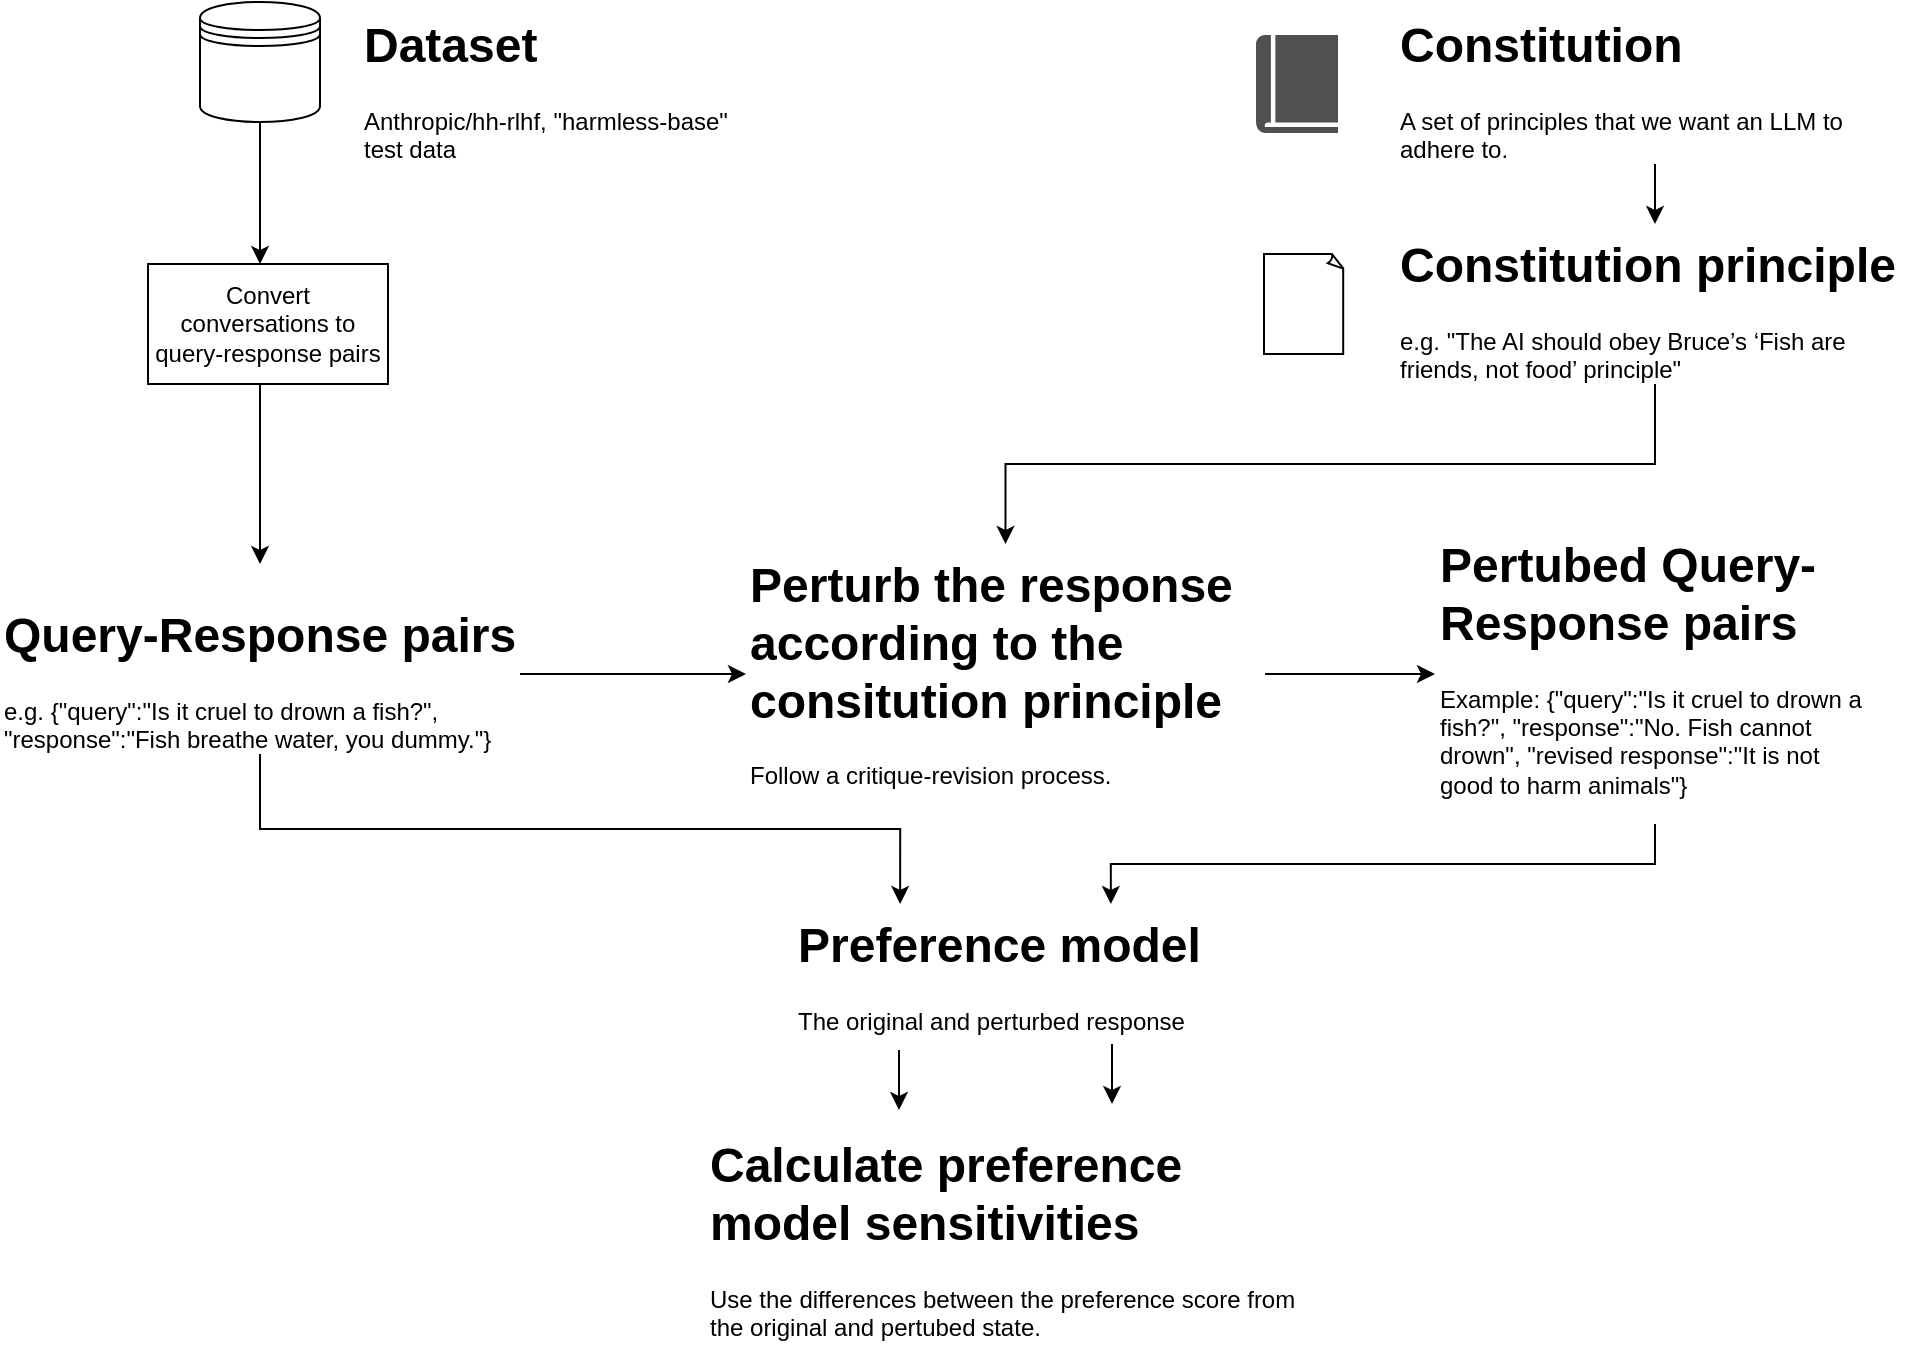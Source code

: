 <mxfile version="26.0.4">
  <diagram name="Page-1" id="rFpVXXPWLTWle4nPhpix">
    <mxGraphModel dx="2441" dy="1068" grid="1" gridSize="10" guides="1" tooltips="1" connect="1" arrows="1" fold="1" page="1" pageScale="1" pageWidth="827" pageHeight="1169" math="0" shadow="0">
      <root>
        <mxCell id="0" />
        <mxCell id="1" parent="0" />
        <mxCell id="CZ8lGlM88uXbUpLBTasY-15" style="edgeStyle=orthogonalEdgeStyle;rounded=0;orthogonalLoop=1;jettySize=auto;html=1;exitX=0.5;exitY=1;exitDx=0;exitDy=0;entryX=0.5;entryY=0;entryDx=0;entryDy=0;" parent="1" source="CZ8lGlM88uXbUpLBTasY-2" edge="1">
          <mxGeometry relative="1" as="geometry">
            <mxPoint x="-604" y="270.0" as="targetPoint" />
          </mxGeometry>
        </mxCell>
        <mxCell id="CZ8lGlM88uXbUpLBTasY-2" value="" style="shape=datastore;whiteSpace=wrap;html=1;" parent="1" vertex="1">
          <mxGeometry x="-634" y="139" width="60" height="60" as="geometry" />
        </mxCell>
        <mxCell id="CZ8lGlM88uXbUpLBTasY-4" value="&lt;h1 style=&quot;margin-top: 0px;&quot;&gt;Dataset&lt;/h1&gt;&lt;p&gt;Anthropic/hh-rlhf,&amp;nbsp;&lt;span style=&quot;background-color: initial;&quot;&gt;&quot;harmless-base&quot; test data&amp;nbsp;&lt;/span&gt;&lt;/p&gt;" style="text;html=1;whiteSpace=wrap;overflow=hidden;rounded=0;" parent="1" vertex="1">
          <mxGeometry x="-554" y="140" width="200" height="80" as="geometry" />
        </mxCell>
        <mxCell id="yo7FIEzDrIR8Dy8B-Dy1-7" style="edgeStyle=orthogonalEdgeStyle;rounded=0;orthogonalLoop=1;jettySize=auto;html=1;exitX=0.5;exitY=1;exitDx=0;exitDy=0;" parent="1" edge="1">
          <mxGeometry relative="1" as="geometry">
            <mxPoint x="-178" y="660" as="sourcePoint" />
            <mxPoint x="-177.991" y="690" as="targetPoint" />
          </mxGeometry>
        </mxCell>
        <mxCell id="CZ8lGlM88uXbUpLBTasY-9" value="&lt;h1 style=&quot;margin-top: 0px;&quot;&gt;Preference model&lt;/h1&gt;&lt;p&gt;The original and perturbed response&lt;/p&gt;" style="text;html=1;whiteSpace=wrap;overflow=hidden;rounded=0;" parent="1" vertex="1">
          <mxGeometry x="-336.625" y="590" width="210.75" height="80" as="geometry" />
        </mxCell>
        <mxCell id="CZ8lGlM88uXbUpLBTasY-16" style="edgeStyle=orthogonalEdgeStyle;rounded=0;orthogonalLoop=1;jettySize=auto;html=1;exitX=0.5;exitY=1;exitDx=0;exitDy=0;entryX=0.5;entryY=0;entryDx=0;entryDy=0;" parent="1" edge="1">
          <mxGeometry relative="1" as="geometry">
            <mxPoint x="-604" y="330.0" as="sourcePoint" />
            <mxPoint x="-604" y="420.0" as="targetPoint" />
          </mxGeometry>
        </mxCell>
        <mxCell id="CZ8lGlM88uXbUpLBTasY-10" value="Convert conversations to query-response pairs" style="rounded=0;whiteSpace=wrap;html=1;" parent="1" vertex="1">
          <mxGeometry x="-660" y="270" width="120" height="60" as="geometry" />
        </mxCell>
        <mxCell id="yo7FIEzDrIR8Dy8B-Dy1-3" style="edgeStyle=orthogonalEdgeStyle;rounded=0;orthogonalLoop=1;jettySize=auto;html=1;exitX=0.5;exitY=1;exitDx=0;exitDy=0;entryX=0.25;entryY=0;entryDx=0;entryDy=0;" parent="1" source="CZ8lGlM88uXbUpLBTasY-13" target="CZ8lGlM88uXbUpLBTasY-9" edge="1">
          <mxGeometry relative="1" as="geometry" />
        </mxCell>
        <mxCell id="QCUaJNPEY7RrLQhw7S-A-5" style="edgeStyle=orthogonalEdgeStyle;rounded=0;orthogonalLoop=1;jettySize=auto;html=1;exitX=1;exitY=0.5;exitDx=0;exitDy=0;entryX=0;entryY=0.5;entryDx=0;entryDy=0;" edge="1" parent="1" source="CZ8lGlM88uXbUpLBTasY-13" target="QCUaJNPEY7RrLQhw7S-A-3">
          <mxGeometry relative="1" as="geometry" />
        </mxCell>
        <mxCell id="CZ8lGlM88uXbUpLBTasY-13" value="&lt;h1 style=&quot;margin-top: 0px;&quot;&gt;Query-Response pairs&lt;/h1&gt;&lt;p&gt;e.g. {&quot;query&quot;:&quot;Is it cruel to drown a fish?&quot;, &quot;response&quot;:&quot;Fish breathe water, you dummy.&quot;}&lt;/p&gt;" style="text;html=1;whiteSpace=wrap;overflow=hidden;rounded=0;" parent="1" vertex="1">
          <mxGeometry x="-734" y="435" width="260" height="80" as="geometry" />
        </mxCell>
        <mxCell id="CZ8lGlM88uXbUpLBTasY-17" value="" style="sketch=0;pointerEvents=1;shadow=0;dashed=0;html=1;strokeColor=none;fillColor=#505050;labelPosition=center;verticalLabelPosition=bottom;verticalAlign=top;outlineConnect=0;align=center;shape=mxgraph.office.concepts.book_journal;" parent="1" vertex="1">
          <mxGeometry x="-106" y="155.5" width="41" height="49" as="geometry" />
        </mxCell>
        <mxCell id="CZ8lGlM88uXbUpLBTasY-25" style="edgeStyle=orthogonalEdgeStyle;rounded=0;orthogonalLoop=1;jettySize=auto;html=1;exitX=0.5;exitY=1;exitDx=0;exitDy=0;entryX=0.5;entryY=0;entryDx=0;entryDy=0;" parent="1" source="CZ8lGlM88uXbUpLBTasY-18" target="CZ8lGlM88uXbUpLBTasY-19" edge="1">
          <mxGeometry relative="1" as="geometry" />
        </mxCell>
        <mxCell id="CZ8lGlM88uXbUpLBTasY-18" value="&lt;h1 style=&quot;margin-top: 0px;&quot;&gt;Constitution&lt;/h1&gt;&lt;p&gt;A set of principles that we want an LLM to adhere to.&lt;/p&gt;" style="text;html=1;whiteSpace=wrap;overflow=hidden;rounded=0;" parent="1" vertex="1">
          <mxGeometry x="-36" y="140" width="259" height="80" as="geometry" />
        </mxCell>
        <mxCell id="QCUaJNPEY7RrLQhw7S-A-7" style="edgeStyle=orthogonalEdgeStyle;rounded=0;orthogonalLoop=1;jettySize=auto;html=1;exitX=0.5;exitY=1;exitDx=0;exitDy=0;" edge="1" parent="1" source="CZ8lGlM88uXbUpLBTasY-19" target="QCUaJNPEY7RrLQhw7S-A-3">
          <mxGeometry relative="1" as="geometry" />
        </mxCell>
        <mxCell id="CZ8lGlM88uXbUpLBTasY-19" value="&lt;h1 style=&quot;margin-top: 0px;&quot;&gt;Constitution principle&lt;/h1&gt;&lt;p&gt;e.g. &quot;The AI should obey Bruce’s ‘Fish are friends, not food’ principle&quot;&lt;/p&gt;" style="text;html=1;whiteSpace=wrap;overflow=hidden;rounded=0;" parent="1" vertex="1">
          <mxGeometry x="-36" y="250" width="259" height="80" as="geometry" />
        </mxCell>
        <mxCell id="QCUaJNPEY7RrLQhw7S-A-10" style="edgeStyle=orthogonalEdgeStyle;rounded=0;orthogonalLoop=1;jettySize=auto;html=1;exitX=0.5;exitY=1;exitDx=0;exitDy=0;entryX=0.75;entryY=0;entryDx=0;entryDy=0;" edge="1" parent="1" source="CZ8lGlM88uXbUpLBTasY-23" target="CZ8lGlM88uXbUpLBTasY-9">
          <mxGeometry relative="1" as="geometry" />
        </mxCell>
        <mxCell id="CZ8lGlM88uXbUpLBTasY-23" value="&lt;h1 style=&quot;margin-top: 0px;&quot;&gt;Pertubed Query-Response pairs&lt;/h1&gt;&lt;p&gt;Example: {&quot;query&quot;:&quot;Is it cruel to drown a fish?&quot;, &quot;response&quot;:&quot;No. Fish cannot drown&quot;, &quot;revised response&quot;:&quot;It is not good to harm animals&quot;}&lt;/p&gt;" style="text;html=1;whiteSpace=wrap;overflow=hidden;rounded=0;" parent="1" vertex="1">
          <mxGeometry x="-16.5" y="400" width="220" height="150" as="geometry" />
        </mxCell>
        <mxCell id="yo7FIEzDrIR8Dy8B-Dy1-6" value="&lt;h1 style=&quot;margin-top: 0px;&quot;&gt;Calculate preference model sensitivities&lt;/h1&gt;&lt;p&gt;Use the differences between the preference score from the original and pertubed state.&lt;/p&gt;" style="text;html=1;whiteSpace=wrap;overflow=hidden;rounded=0;" parent="1" vertex="1">
          <mxGeometry x="-381.25" y="700" width="300" height="120" as="geometry" />
        </mxCell>
        <mxCell id="QCUaJNPEY7RrLQhw7S-A-2" value="" style="whiteSpace=wrap;html=1;shape=mxgraph.basic.document" vertex="1" parent="1">
          <mxGeometry x="-102" y="265" width="40" height="50" as="geometry" />
        </mxCell>
        <mxCell id="QCUaJNPEY7RrLQhw7S-A-6" style="edgeStyle=orthogonalEdgeStyle;rounded=0;orthogonalLoop=1;jettySize=auto;html=1;exitX=1;exitY=0.5;exitDx=0;exitDy=0;entryX=0;entryY=0.5;entryDx=0;entryDy=0;" edge="1" parent="1" source="QCUaJNPEY7RrLQhw7S-A-3" target="CZ8lGlM88uXbUpLBTasY-23">
          <mxGeometry relative="1" as="geometry" />
        </mxCell>
        <mxCell id="QCUaJNPEY7RrLQhw7S-A-3" value="&lt;h1 style=&quot;margin-top: 0px;&quot;&gt;Perturb the response according to the consitution principle&lt;/h1&gt;&lt;p&gt;Follow a critique-revision process.&lt;/p&gt;" style="text;html=1;whiteSpace=wrap;overflow=hidden;rounded=0;" vertex="1" parent="1">
          <mxGeometry x="-361" y="410" width="259.5" height="130" as="geometry" />
        </mxCell>
        <mxCell id="QCUaJNPEY7RrLQhw7S-A-8" style="edgeStyle=orthogonalEdgeStyle;rounded=0;orthogonalLoop=1;jettySize=auto;html=1;exitX=0.5;exitY=1;exitDx=0;exitDy=0;" edge="1" parent="1">
          <mxGeometry relative="1" as="geometry">
            <mxPoint x="-284.5" y="663" as="sourcePoint" />
            <mxPoint x="-284.5" y="693" as="targetPoint" />
          </mxGeometry>
        </mxCell>
      </root>
    </mxGraphModel>
  </diagram>
</mxfile>

